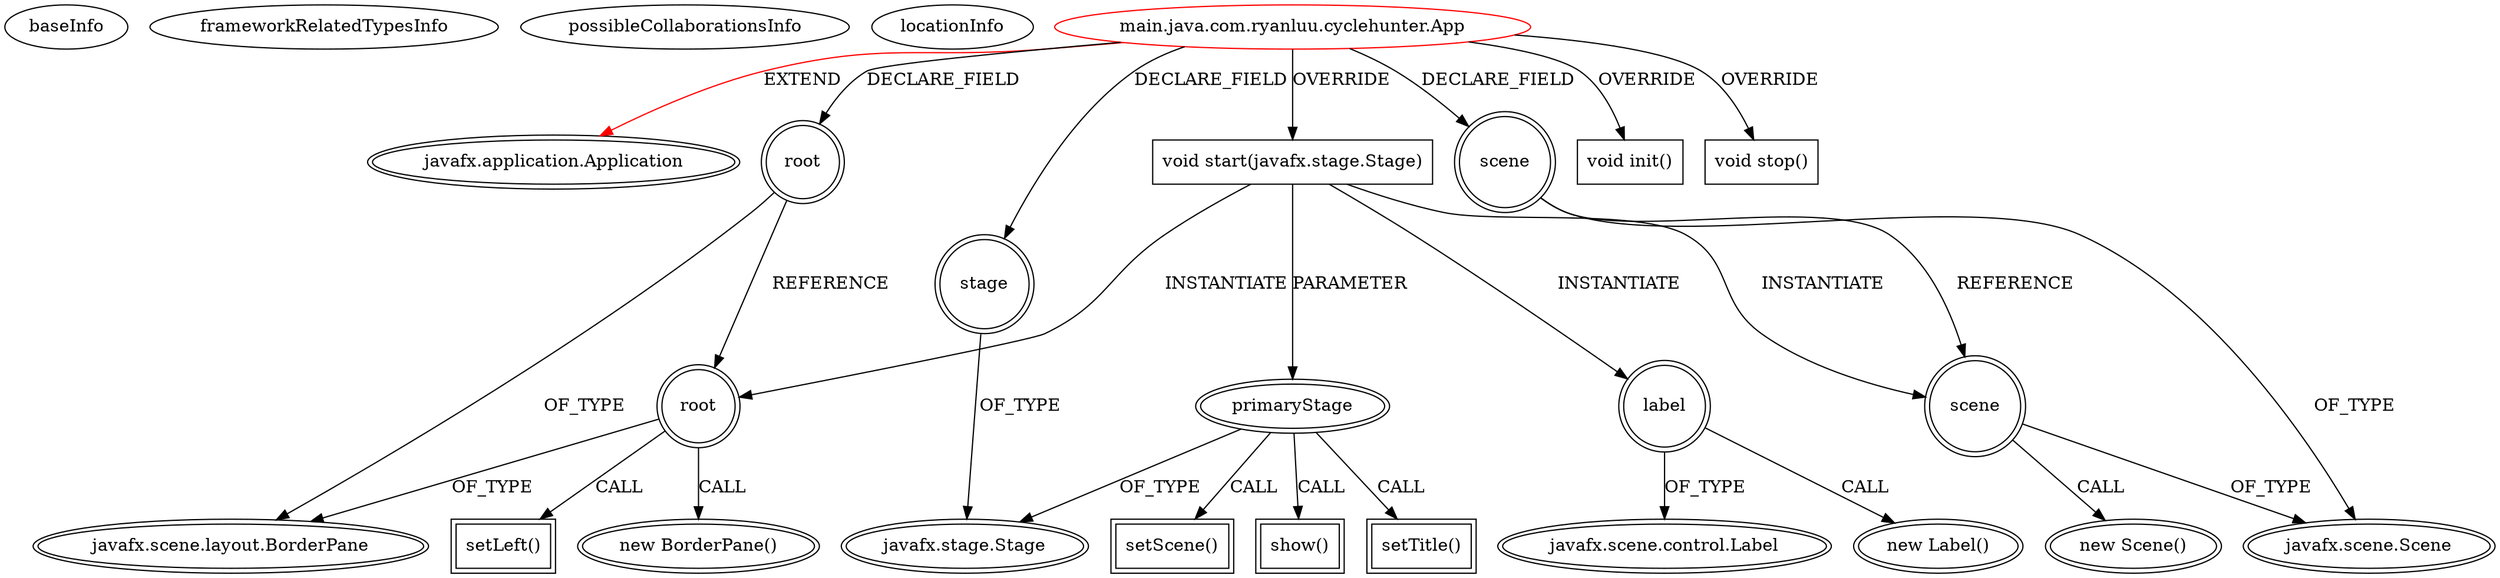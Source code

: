 digraph {
baseInfo[graphId=4041,category="extension_graph",isAnonymous=false,possibleRelation=false]
frameworkRelatedTypesInfo[0="javafx.application.Application"]
possibleCollaborationsInfo[]
locationInfo[projectName="rluu-cyclehunter",filePath="/rluu-cyclehunter/cyclehunter-javafx-master/src/main/java/com/ryanluu/cyclehunter/App.java",contextSignature="App",graphId="4041"]
0[label="main.java.com.ryanluu.cyclehunter.App",vertexType="ROOT_CLIENT_CLASS_DECLARATION",isFrameworkType=false,color=red]
1[label="javafx.application.Application",vertexType="FRAMEWORK_CLASS_TYPE",isFrameworkType=true,peripheries=2]
2[label="root",vertexType="FIELD_DECLARATION",isFrameworkType=true,peripheries=2,shape=circle]
3[label="javafx.scene.layout.BorderPane",vertexType="FRAMEWORK_CLASS_TYPE",isFrameworkType=true,peripheries=2]
4[label="scene",vertexType="FIELD_DECLARATION",isFrameworkType=true,peripheries=2,shape=circle]
5[label="javafx.scene.Scene",vertexType="FRAMEWORK_CLASS_TYPE",isFrameworkType=true,peripheries=2]
6[label="stage",vertexType="FIELD_DECLARATION",isFrameworkType=true,peripheries=2,shape=circle]
7[label="javafx.stage.Stage",vertexType="FRAMEWORK_CLASS_TYPE",isFrameworkType=true,peripheries=2]
8[label="void init()",vertexType="OVERRIDING_METHOD_DECLARATION",isFrameworkType=false,shape=box]
9[label="void start(javafx.stage.Stage)",vertexType="OVERRIDING_METHOD_DECLARATION",isFrameworkType=false,shape=box]
10[label="primaryStage",vertexType="PARAMETER_DECLARATION",isFrameworkType=true,peripheries=2]
13[label="setTitle()",vertexType="INSIDE_CALL",isFrameworkType=true,peripheries=2,shape=box]
15[label="label",vertexType="VARIABLE_EXPRESION",isFrameworkType=true,peripheries=2,shape=circle]
16[label="javafx.scene.control.Label",vertexType="FRAMEWORK_CLASS_TYPE",isFrameworkType=true,peripheries=2]
14[label="new Label()",vertexType="CONSTRUCTOR_CALL",isFrameworkType=true,peripheries=2]
18[label="root",vertexType="VARIABLE_EXPRESION",isFrameworkType=true,peripheries=2,shape=circle]
17[label="new BorderPane()",vertexType="CONSTRUCTOR_CALL",isFrameworkType=true,peripheries=2]
21[label="setLeft()",vertexType="INSIDE_CALL",isFrameworkType=true,peripheries=2,shape=box]
23[label="scene",vertexType="VARIABLE_EXPRESION",isFrameworkType=true,peripheries=2,shape=circle]
22[label="new Scene()",vertexType="CONSTRUCTOR_CALL",isFrameworkType=true,peripheries=2]
26[label="setScene()",vertexType="INSIDE_CALL",isFrameworkType=true,peripheries=2,shape=box]
28[label="show()",vertexType="INSIDE_CALL",isFrameworkType=true,peripheries=2,shape=box]
29[label="void stop()",vertexType="OVERRIDING_METHOD_DECLARATION",isFrameworkType=false,shape=box]
0->1[label="EXTEND",color=red]
0->2[label="DECLARE_FIELD"]
2->3[label="OF_TYPE"]
0->4[label="DECLARE_FIELD"]
4->5[label="OF_TYPE"]
0->6[label="DECLARE_FIELD"]
6->7[label="OF_TYPE"]
0->8[label="OVERRIDE"]
0->9[label="OVERRIDE"]
10->7[label="OF_TYPE"]
9->10[label="PARAMETER"]
10->13[label="CALL"]
9->15[label="INSTANTIATE"]
15->16[label="OF_TYPE"]
15->14[label="CALL"]
9->18[label="INSTANTIATE"]
2->18[label="REFERENCE"]
18->3[label="OF_TYPE"]
18->17[label="CALL"]
18->21[label="CALL"]
9->23[label="INSTANTIATE"]
4->23[label="REFERENCE"]
23->5[label="OF_TYPE"]
23->22[label="CALL"]
10->26[label="CALL"]
10->28[label="CALL"]
0->29[label="OVERRIDE"]
}
